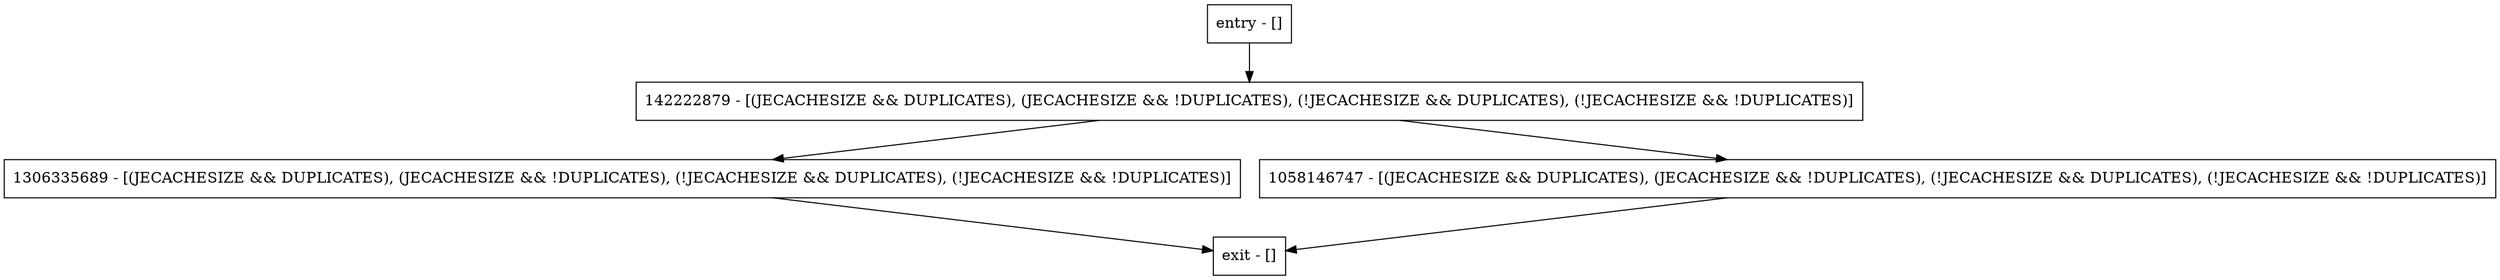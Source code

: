 digraph getSize {
node [shape=record];
entry [label="entry - []"];
exit [label="exit - []"];
1306335689 [label="1306335689 - [(JECACHESIZE && DUPLICATES), (JECACHESIZE && !DUPLICATES), (!JECACHESIZE && DUPLICATES), (!JECACHESIZE && !DUPLICATES)]"];
1058146747 [label="1058146747 - [(JECACHESIZE && DUPLICATES), (JECACHESIZE && !DUPLICATES), (!JECACHESIZE && DUPLICATES), (!JECACHESIZE && !DUPLICATES)]"];
142222879 [label="142222879 - [(JECACHESIZE && DUPLICATES), (JECACHESIZE && !DUPLICATES), (!JECACHESIZE && DUPLICATES), (!JECACHESIZE && !DUPLICATES)]"];
entry;
exit;
entry -> 142222879;
1306335689 -> exit;
1058146747 -> exit;
142222879 -> 1306335689;
142222879 -> 1058146747;
}

